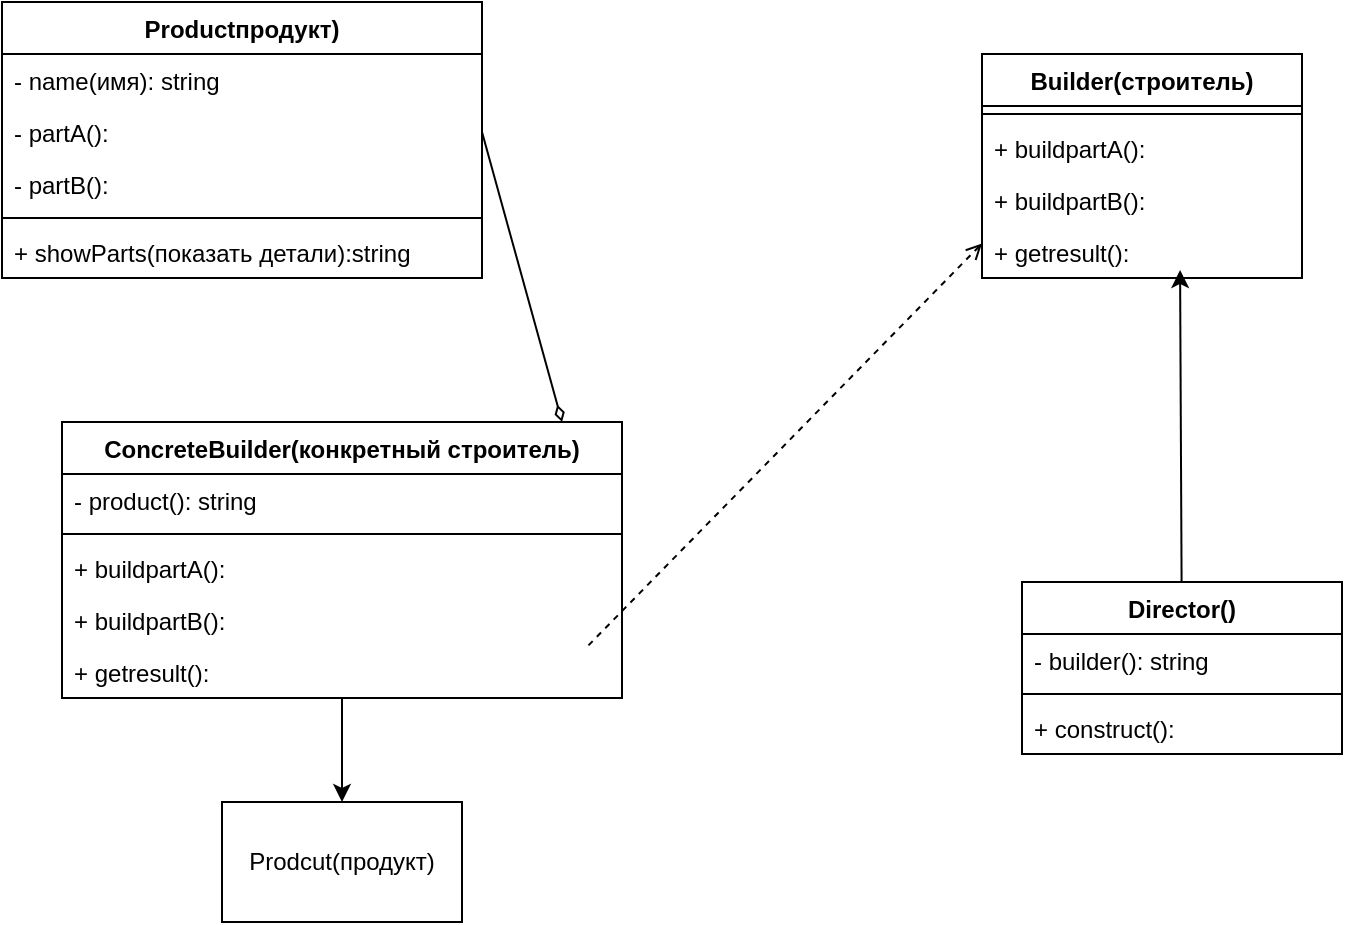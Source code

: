 <mxfile version="26.2.9">
  <diagram name="Страница — 1" id="bZYMWpIc8hOBfkwjCkiK">
    <mxGraphModel dx="1420" dy="794" grid="1" gridSize="10" guides="1" tooltips="1" connect="1" arrows="1" fold="1" page="1" pageScale="1" pageWidth="827" pageHeight="1169" math="0" shadow="0">
      <root>
        <mxCell id="0" />
        <mxCell id="1" parent="0" />
        <mxCell id="S8JmRoaQsthpHrvXO2jA-1" value="Productпродукт)" style="swimlane;fontStyle=1;align=center;verticalAlign=top;childLayout=stackLayout;horizontal=1;startSize=26;horizontalStack=0;resizeParent=1;resizeParentMax=0;resizeLast=0;collapsible=1;marginBottom=0;whiteSpace=wrap;html=1;" vertex="1" parent="1">
          <mxGeometry x="20" y="20" width="240" height="138" as="geometry" />
        </mxCell>
        <mxCell id="S8JmRoaQsthpHrvXO2jA-2" value="- name(имя): string" style="text;strokeColor=none;fillColor=none;align=left;verticalAlign=top;spacingLeft=4;spacingRight=4;overflow=hidden;rotatable=0;points=[[0,0.5],[1,0.5]];portConstraint=eastwest;whiteSpace=wrap;html=1;" vertex="1" parent="S8JmRoaQsthpHrvXO2jA-1">
          <mxGeometry y="26" width="240" height="26" as="geometry" />
        </mxCell>
        <mxCell id="S8JmRoaQsthpHrvXO2jA-18" value="- partA():&amp;nbsp;" style="text;strokeColor=none;fillColor=none;align=left;verticalAlign=top;spacingLeft=4;spacingRight=4;overflow=hidden;rotatable=0;points=[[0,0.5],[1,0.5]];portConstraint=eastwest;whiteSpace=wrap;html=1;" vertex="1" parent="S8JmRoaQsthpHrvXO2jA-1">
          <mxGeometry y="52" width="240" height="26" as="geometry" />
        </mxCell>
        <mxCell id="S8JmRoaQsthpHrvXO2jA-17" value="- partB():&amp;nbsp;" style="text;strokeColor=none;fillColor=none;align=left;verticalAlign=top;spacingLeft=4;spacingRight=4;overflow=hidden;rotatable=0;points=[[0,0.5],[1,0.5]];portConstraint=eastwest;whiteSpace=wrap;html=1;" vertex="1" parent="S8JmRoaQsthpHrvXO2jA-1">
          <mxGeometry y="78" width="240" height="26" as="geometry" />
        </mxCell>
        <mxCell id="S8JmRoaQsthpHrvXO2jA-3" value="" style="line;strokeWidth=1;fillColor=none;align=left;verticalAlign=middle;spacingTop=-1;spacingLeft=3;spacingRight=3;rotatable=0;labelPosition=right;points=[];portConstraint=eastwest;strokeColor=inherit;" vertex="1" parent="S8JmRoaQsthpHrvXO2jA-1">
          <mxGeometry y="104" width="240" height="8" as="geometry" />
        </mxCell>
        <mxCell id="S8JmRoaQsthpHrvXO2jA-4" value="+ showParts(показать детали):string&amp;nbsp;" style="text;strokeColor=none;fillColor=none;align=left;verticalAlign=top;spacingLeft=4;spacingRight=4;overflow=hidden;rotatable=0;points=[[0,0.5],[1,0.5]];portConstraint=eastwest;whiteSpace=wrap;html=1;" vertex="1" parent="S8JmRoaQsthpHrvXO2jA-1">
          <mxGeometry y="112" width="240" height="26" as="geometry" />
        </mxCell>
        <mxCell id="S8JmRoaQsthpHrvXO2jA-37" style="edgeStyle=orthogonalEdgeStyle;rounded=0;orthogonalLoop=1;jettySize=auto;html=1;entryX=0.5;entryY=0;entryDx=0;entryDy=0;" edge="1" parent="1" source="S8JmRoaQsthpHrvXO2jA-5" target="S8JmRoaQsthpHrvXO2jA-23">
          <mxGeometry relative="1" as="geometry" />
        </mxCell>
        <mxCell id="S8JmRoaQsthpHrvXO2jA-5" value="ConcreteBuilder(конкретный строитель)" style="swimlane;fontStyle=1;align=center;verticalAlign=top;childLayout=stackLayout;horizontal=1;startSize=26;horizontalStack=0;resizeParent=1;resizeParentMax=0;resizeLast=0;collapsible=1;marginBottom=0;whiteSpace=wrap;html=1;" vertex="1" parent="1">
          <mxGeometry x="50" y="230" width="280" height="138" as="geometry" />
        </mxCell>
        <mxCell id="S8JmRoaQsthpHrvXO2jA-6" value="- product(): string" style="text;strokeColor=none;fillColor=none;align=left;verticalAlign=top;spacingLeft=4;spacingRight=4;overflow=hidden;rotatable=0;points=[[0,0.5],[1,0.5]];portConstraint=eastwest;whiteSpace=wrap;html=1;" vertex="1" parent="S8JmRoaQsthpHrvXO2jA-5">
          <mxGeometry y="26" width="280" height="26" as="geometry" />
        </mxCell>
        <mxCell id="S8JmRoaQsthpHrvXO2jA-7" value="" style="line;strokeWidth=1;fillColor=none;align=left;verticalAlign=middle;spacingTop=-1;spacingLeft=3;spacingRight=3;rotatable=0;labelPosition=right;points=[];portConstraint=eastwest;strokeColor=inherit;" vertex="1" parent="S8JmRoaQsthpHrvXO2jA-5">
          <mxGeometry y="52" width="280" height="8" as="geometry" />
        </mxCell>
        <mxCell id="S8JmRoaQsthpHrvXO2jA-8" value="+ buildpartA():" style="text;strokeColor=none;fillColor=none;align=left;verticalAlign=top;spacingLeft=4;spacingRight=4;overflow=hidden;rotatable=0;points=[[0,0.5],[1,0.5]];portConstraint=eastwest;whiteSpace=wrap;html=1;" vertex="1" parent="S8JmRoaQsthpHrvXO2jA-5">
          <mxGeometry y="60" width="280" height="26" as="geometry" />
        </mxCell>
        <mxCell id="S8JmRoaQsthpHrvXO2jA-34" value="+ buildpartB():" style="text;strokeColor=none;fillColor=none;align=left;verticalAlign=top;spacingLeft=4;spacingRight=4;overflow=hidden;rotatable=0;points=[[0,0.5],[1,0.5]];portConstraint=eastwest;whiteSpace=wrap;html=1;" vertex="1" parent="S8JmRoaQsthpHrvXO2jA-5">
          <mxGeometry y="86" width="280" height="26" as="geometry" />
        </mxCell>
        <mxCell id="S8JmRoaQsthpHrvXO2jA-33" value="+ getresult():" style="text;strokeColor=none;fillColor=none;align=left;verticalAlign=top;spacingLeft=4;spacingRight=4;overflow=hidden;rotatable=0;points=[[0,0.5],[1,0.5]];portConstraint=eastwest;whiteSpace=wrap;html=1;" vertex="1" parent="S8JmRoaQsthpHrvXO2jA-5">
          <mxGeometry y="112" width="280" height="26" as="geometry" />
        </mxCell>
        <mxCell id="S8JmRoaQsthpHrvXO2jA-9" value="Builder(строитель)" style="swimlane;fontStyle=1;align=center;verticalAlign=top;childLayout=stackLayout;horizontal=1;startSize=26;horizontalStack=0;resizeParent=1;resizeParentMax=0;resizeLast=0;collapsible=1;marginBottom=0;whiteSpace=wrap;html=1;" vertex="1" parent="1">
          <mxGeometry x="510" y="46" width="160" height="112" as="geometry" />
        </mxCell>
        <mxCell id="S8JmRoaQsthpHrvXO2jA-11" value="" style="line;strokeWidth=1;fillColor=none;align=left;verticalAlign=middle;spacingTop=-1;spacingLeft=3;spacingRight=3;rotatable=0;labelPosition=right;points=[];portConstraint=eastwest;strokeColor=inherit;" vertex="1" parent="S8JmRoaQsthpHrvXO2jA-9">
          <mxGeometry y="26" width="160" height="8" as="geometry" />
        </mxCell>
        <mxCell id="S8JmRoaQsthpHrvXO2jA-12" value="+ buildpartA():" style="text;strokeColor=none;fillColor=none;align=left;verticalAlign=top;spacingLeft=4;spacingRight=4;overflow=hidden;rotatable=0;points=[[0,0.5],[1,0.5]];portConstraint=eastwest;whiteSpace=wrap;html=1;" vertex="1" parent="S8JmRoaQsthpHrvXO2jA-9">
          <mxGeometry y="34" width="160" height="26" as="geometry" />
        </mxCell>
        <mxCell id="S8JmRoaQsthpHrvXO2jA-26" value="+ buildpartB():" style="text;strokeColor=none;fillColor=none;align=left;verticalAlign=top;spacingLeft=4;spacingRight=4;overflow=hidden;rotatable=0;points=[[0,0.5],[1,0.5]];portConstraint=eastwest;whiteSpace=wrap;html=1;" vertex="1" parent="S8JmRoaQsthpHrvXO2jA-9">
          <mxGeometry y="60" width="160" height="26" as="geometry" />
        </mxCell>
        <mxCell id="S8JmRoaQsthpHrvXO2jA-25" value="+ getresult():" style="text;strokeColor=none;fillColor=none;align=left;verticalAlign=top;spacingLeft=4;spacingRight=4;overflow=hidden;rotatable=0;points=[[0,0.5],[1,0.5]];portConstraint=eastwest;whiteSpace=wrap;html=1;" vertex="1" parent="S8JmRoaQsthpHrvXO2jA-9">
          <mxGeometry y="86" width="160" height="26" as="geometry" />
        </mxCell>
        <mxCell id="S8JmRoaQsthpHrvXO2jA-13" value="Director()" style="swimlane;fontStyle=1;align=center;verticalAlign=top;childLayout=stackLayout;horizontal=1;startSize=26;horizontalStack=0;resizeParent=1;resizeParentMax=0;resizeLast=0;collapsible=1;marginBottom=0;whiteSpace=wrap;html=1;" vertex="1" parent="1">
          <mxGeometry x="530" y="310" width="160" height="86" as="geometry" />
        </mxCell>
        <mxCell id="S8JmRoaQsthpHrvXO2jA-14" value="- builder(): string" style="text;strokeColor=none;fillColor=none;align=left;verticalAlign=top;spacingLeft=4;spacingRight=4;overflow=hidden;rotatable=0;points=[[0,0.5],[1,0.5]];portConstraint=eastwest;whiteSpace=wrap;html=1;" vertex="1" parent="S8JmRoaQsthpHrvXO2jA-13">
          <mxGeometry y="26" width="160" height="26" as="geometry" />
        </mxCell>
        <mxCell id="S8JmRoaQsthpHrvXO2jA-15" value="" style="line;strokeWidth=1;fillColor=none;align=left;verticalAlign=middle;spacingTop=-1;spacingLeft=3;spacingRight=3;rotatable=0;labelPosition=right;points=[];portConstraint=eastwest;strokeColor=inherit;" vertex="1" parent="S8JmRoaQsthpHrvXO2jA-13">
          <mxGeometry y="52" width="160" height="8" as="geometry" />
        </mxCell>
        <mxCell id="S8JmRoaQsthpHrvXO2jA-16" value="+ construct():" style="text;strokeColor=none;fillColor=none;align=left;verticalAlign=top;spacingLeft=4;spacingRight=4;overflow=hidden;rotatable=0;points=[[0,0.5],[1,0.5]];portConstraint=eastwest;whiteSpace=wrap;html=1;" vertex="1" parent="S8JmRoaQsthpHrvXO2jA-13">
          <mxGeometry y="60" width="160" height="26" as="geometry" />
        </mxCell>
        <mxCell id="S8JmRoaQsthpHrvXO2jA-23" value="Prodcut(продукт)" style="rounded=0;whiteSpace=wrap;html=1;" vertex="1" parent="1">
          <mxGeometry x="130" y="420" width="120" height="60" as="geometry" />
        </mxCell>
        <mxCell id="S8JmRoaQsthpHrvXO2jA-27" value="" style="endArrow=diamondThin;html=1;rounded=0;entryX=0.893;entryY=0;entryDx=0;entryDy=0;entryPerimeter=0;exitX=1;exitY=0.5;exitDx=0;exitDy=0;endFill=0;" edge="1" parent="1" source="S8JmRoaQsthpHrvXO2jA-18" target="S8JmRoaQsthpHrvXO2jA-5">
          <mxGeometry width="50" height="50" relative="1" as="geometry">
            <mxPoint x="230" y="190" as="sourcePoint" />
            <mxPoint x="280" y="140" as="targetPoint" />
          </mxGeometry>
        </mxCell>
        <mxCell id="S8JmRoaQsthpHrvXO2jA-30" value="" style="endArrow=none;html=1;rounded=0;exitX=0;exitY=0.846;exitDx=0;exitDy=0;exitPerimeter=0;dashed=1;startArrow=open;startFill=0;entryX=0.939;entryY=0;entryDx=0;entryDy=0;entryPerimeter=0;endFill=0;" edge="1" parent="1" source="S8JmRoaQsthpHrvXO2jA-9" target="S8JmRoaQsthpHrvXO2jA-33">
          <mxGeometry width="50" height="50" relative="1" as="geometry">
            <mxPoint x="530" y="280" as="sourcePoint" />
            <mxPoint x="580" y="230" as="targetPoint" />
          </mxGeometry>
        </mxCell>
        <mxCell id="S8JmRoaQsthpHrvXO2jA-36" value="" style="endArrow=classic;html=1;rounded=0;entryX=0.619;entryY=0.846;entryDx=0;entryDy=0;entryPerimeter=0;" edge="1" parent="1" source="S8JmRoaQsthpHrvXO2jA-13" target="S8JmRoaQsthpHrvXO2jA-25">
          <mxGeometry width="50" height="50" relative="1" as="geometry">
            <mxPoint x="400" y="440" as="sourcePoint" />
            <mxPoint x="450" y="390" as="targetPoint" />
          </mxGeometry>
        </mxCell>
      </root>
    </mxGraphModel>
  </diagram>
</mxfile>
